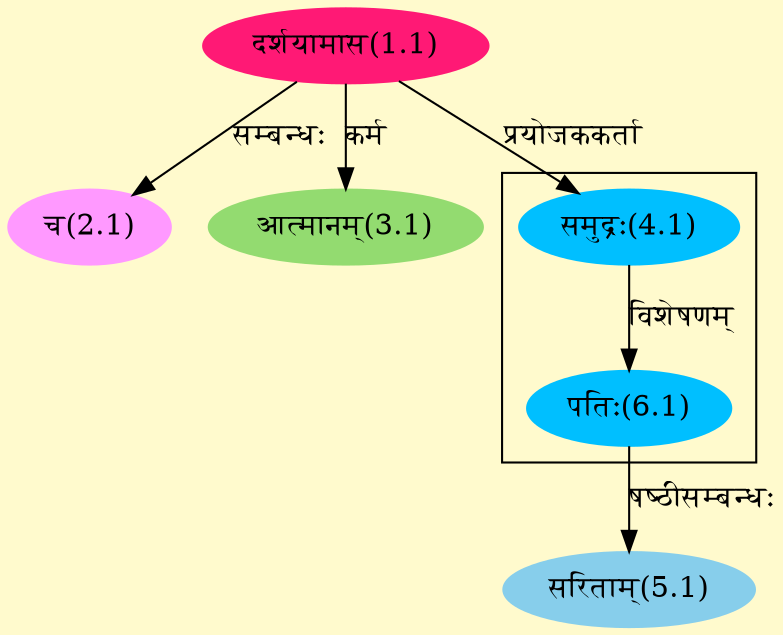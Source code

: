 digraph G{
rankdir=BT;
 compound=true;
 bgcolor="lemonchiffon1";

subgraph cluster_1{
Node6_1 [style=filled, color="#00BFFF" label = "पतिः(6.1)"]
Node4_1 [style=filled, color="#00BFFF" label = "समुद्रः(4.1)"]

}
Node1_1 [style=filled, color="#FF1975" label = "दर्शयामास(1.1)"]
Node4_1 [style=filled, color="#00BFFF" label = "समुद्रः(4.1)"]
Node [style=filled, color="" label = "()"]
Node2_1 [style=filled, color="#FF99FF" label = "च(2.1)"]
Node3_1 [style=filled, color="#93DB70" label = "आत्मानम्(3.1)"]
Node5_1 [style=filled, color="#87CEEB" label = "सरिताम्(5.1)"]
Node6_1 [style=filled, color="#00BFFF" label = "पतिः(6.1)"]
/* Start of Relations section */

Node2_1 -> Node1_1 [  label="सम्बन्धः"  dir="back" ]
Node3_1 -> Node1_1 [  label="कर्म"  dir="back" ]
Node4_1 -> Node1_1 [  label="प्रयोजककर्ता"  dir="back" ]
Node5_1 -> Node6_1 [  label="षष्ठीसम्बन्धः"  dir="back" ]
Node6_1 -> Node4_1 [  label="विशेषणम्"  dir="back" ]
}
